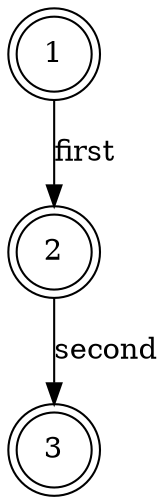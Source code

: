 digraph "b68224e8-ee0f-43bd-ad54-cbb0bc805f8e" {
	"81624638-e080-4c9e-abc3-9a85275d90a0" [label=1 shape=doublecircle]
	"81624638-e080-4c9e-abc3-9a85275d90a0" -> "594bcb4b-09a3-4497-ba58-bb0c2b109ad2" [label=first]
	"594bcb4b-09a3-4497-ba58-bb0c2b109ad2" [label=2 shape=doublecircle]
	"594bcb4b-09a3-4497-ba58-bb0c2b109ad2" -> "76473cdb-29db-497c-a1ae-9d5069f5eb48" [label=second]
	"76473cdb-29db-497c-a1ae-9d5069f5eb48" [label=3 shape=doublecircle]
}
